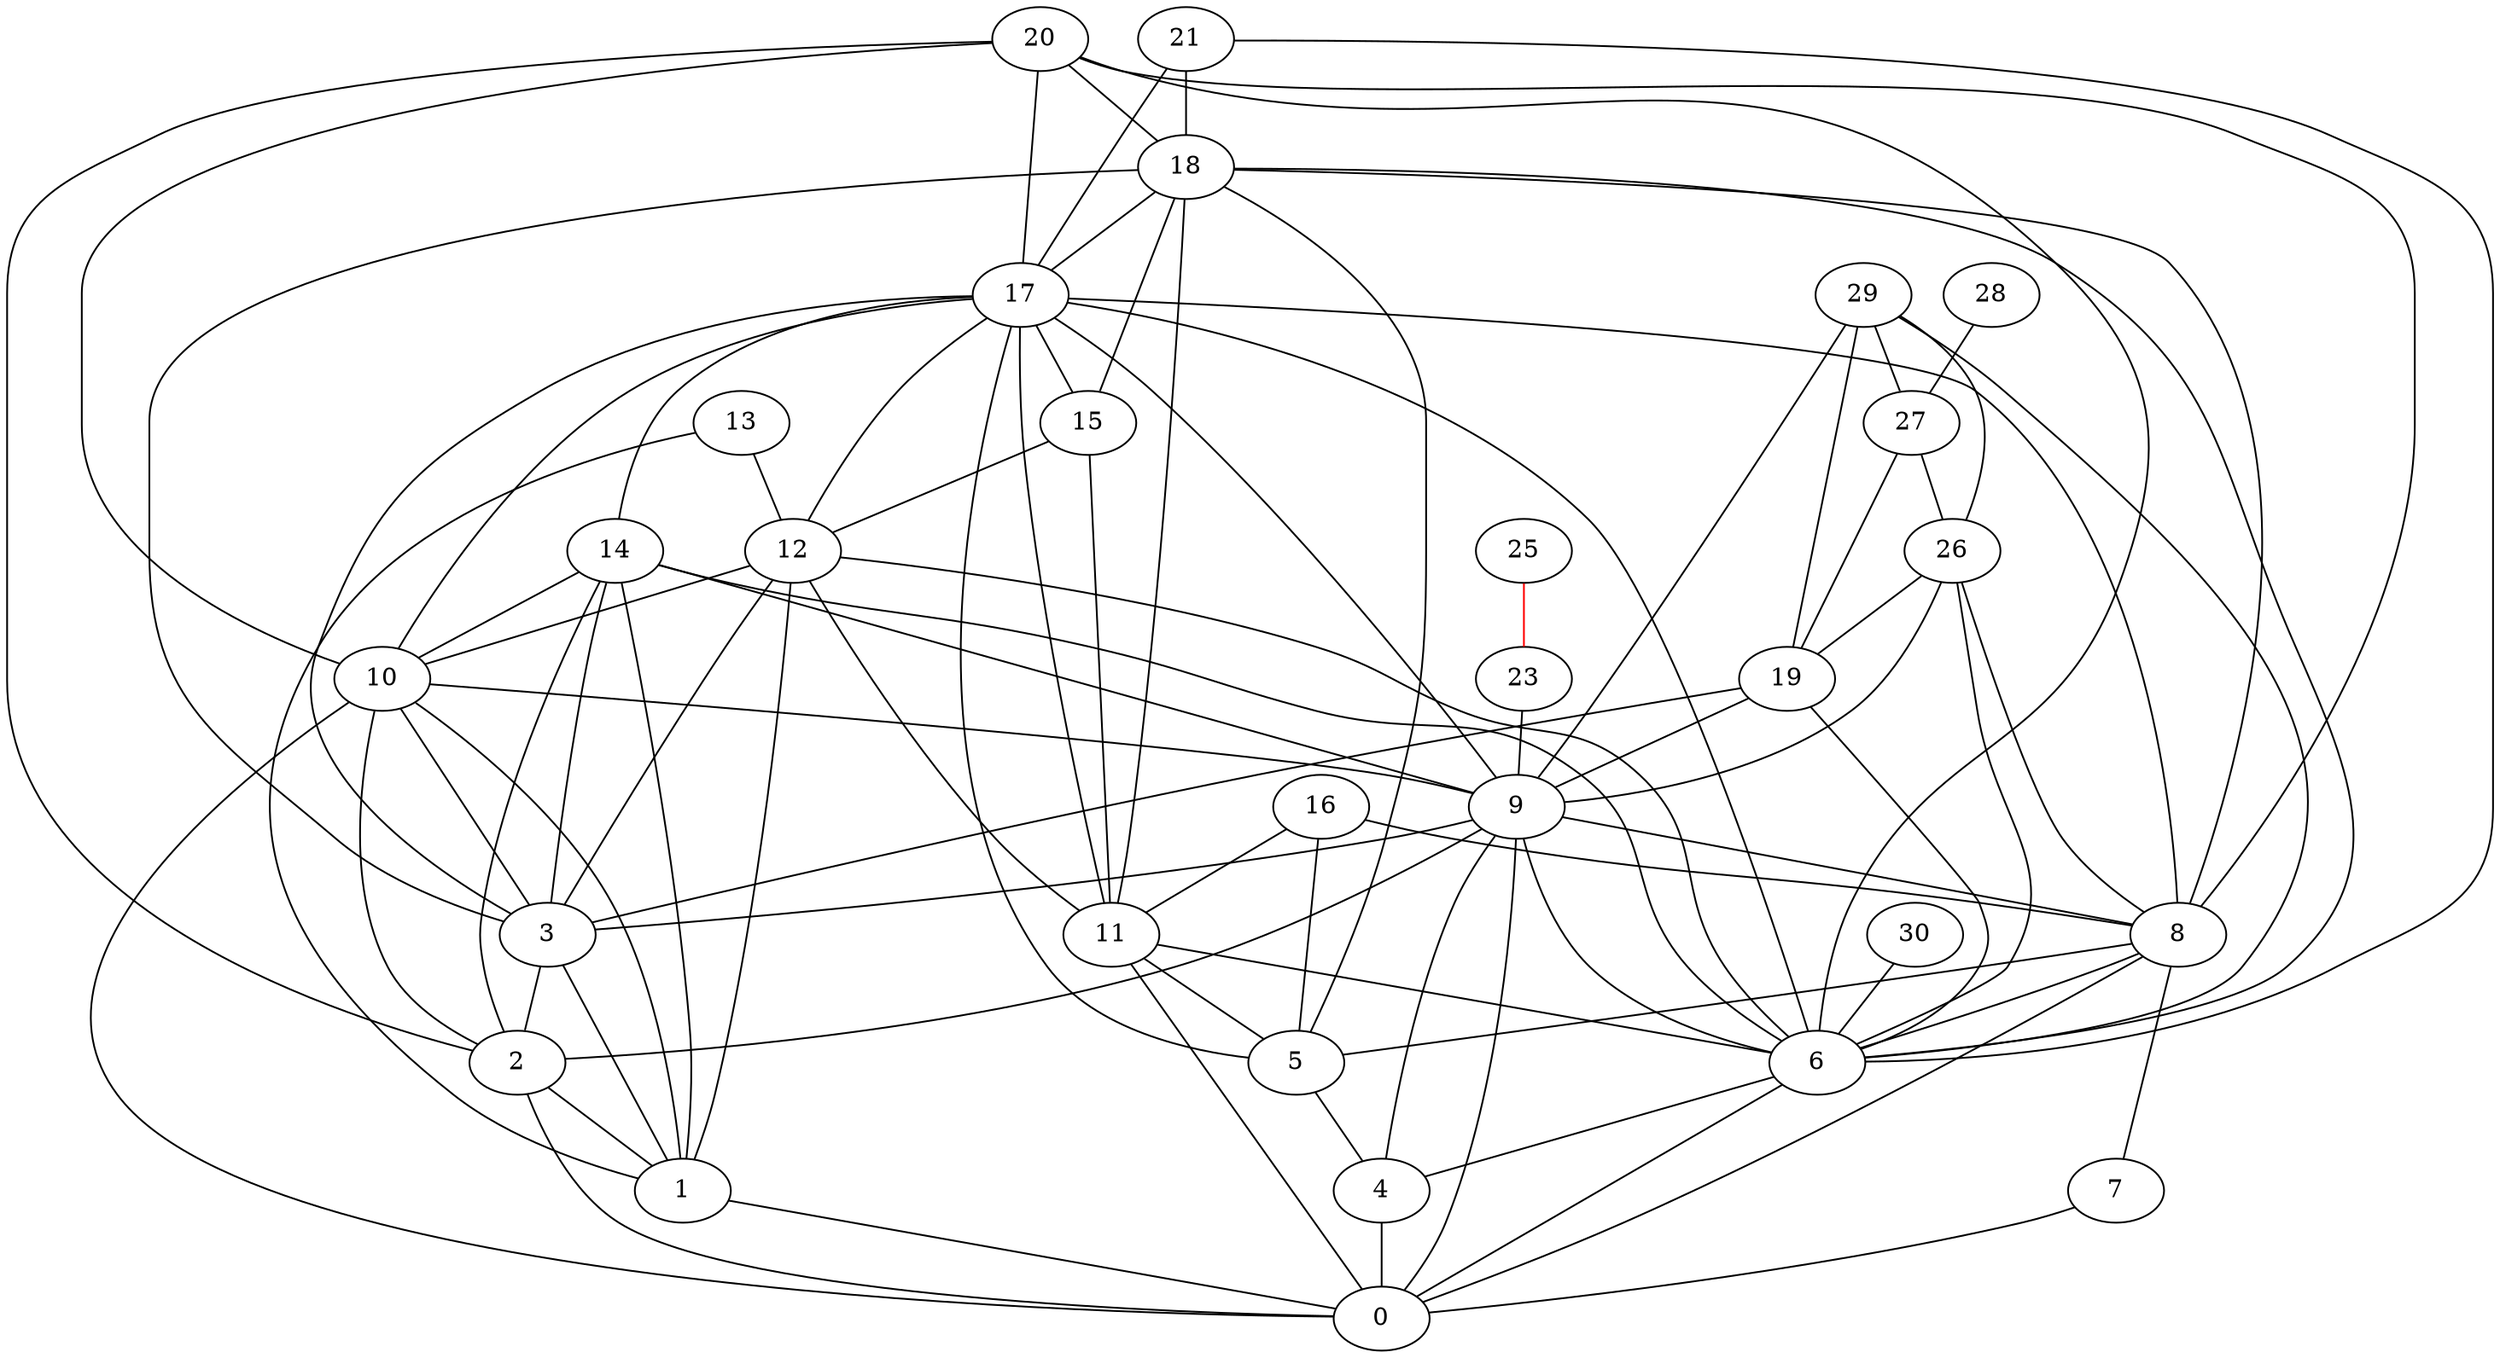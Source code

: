 graph G {
0;

1;

2;

3;

4;

5;

6;

7;

8;

9;

10;

11;

12;

13;

14;

15;

16;

17;

18;

19;

20;

21;

23;

25;

26;

27;

28;

29;

30;

1 -- 0;

2 -- 0;

2 -- 1;

3 -- 1;

3 -- 2;

4 -- 0;

5 -- 4;

6 -- 0;

6 -- 4;

7 -- 0;

8 -- 0;

8 -- 5;

8 -- 6;

8 -- 7;

9 -- 0;

9 -- 2;

9 -- 3;

9 -- 4;

9 -- 6;

9 -- 8;

10 -- 0;

10 -- 1;

10 -- 2;

10 -- 3;

10 -- 9;

11 -- 0;

11 -- 5;

11 -- 6;

12 -- 1;

12 -- 3;

12 -- 6;

12 -- 10;

12 -- 11;

13 -- 1;

13 -- 12;

14 -- 1;

14 -- 2;

14 -- 3;

14 -- 6;

14 -- 9;

14 -- 10;

15 -- 11;

15 -- 12;

16 -- 5;

16 -- 8;

16 -- 11;

17 -- 3;

17 -- 5;

17 -- 6;

17 -- 8;

17 -- 9;

17 -- 10;

17 -- 11;

17 -- 12;

17 -- 14;

17 -- 15;

18 -- 3;

18 -- 5;

18 -- 6;

18 -- 8;

18 -- 11;

18 -- 15;

18 -- 17;

19 -- 3;

19 -- 6;

19 -- 9;

20 -- 2;

20 -- 6;

20 -- 8;

20 -- 10;

20 -- 17;

20 -- 18;

21 -- 6;

21 -- 17;

21 -- 18;

23 -- 9;

25 -- 23 [color=red];

26 -- 6;

26 -- 8;

26 -- 9;

26 -- 19;

27 -- 19;

27 -- 26;

28 -- 27;

29 -- 6;

29 -- 9;

29 -- 19;

29 -- 26;

29 -- 27;

30 -- 6;

}

